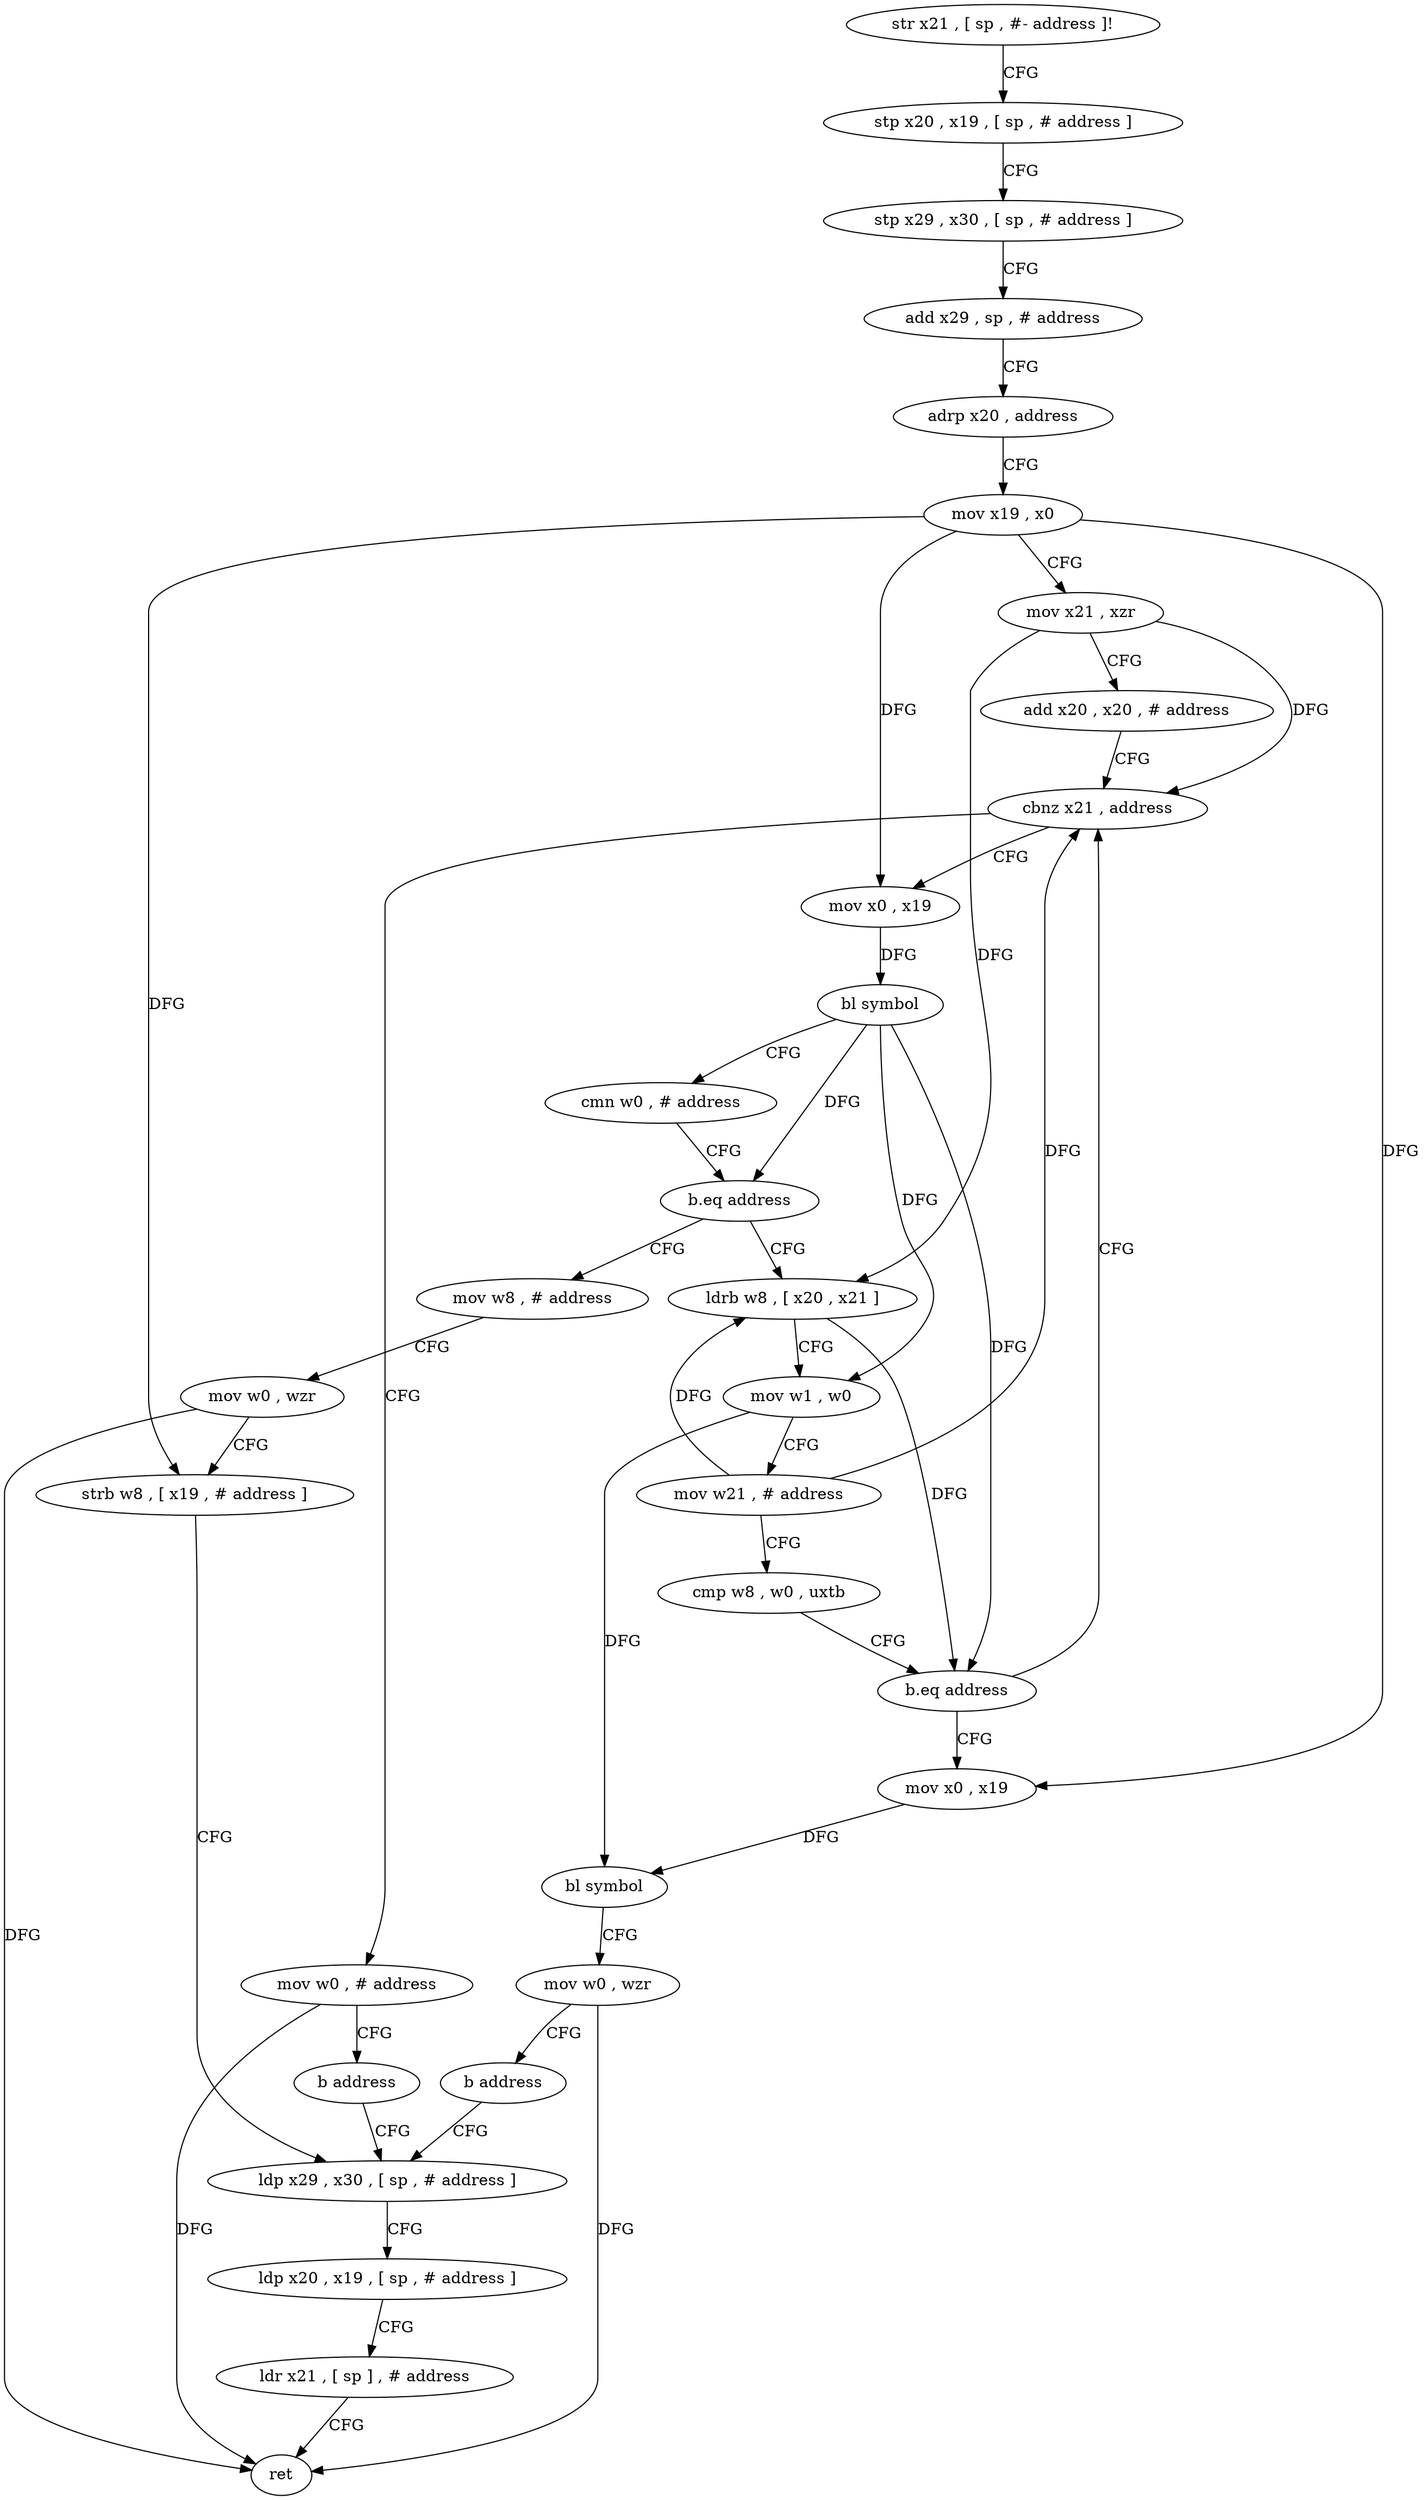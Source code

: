 digraph "func" {
"97476" [label = "str x21 , [ sp , #- address ]!" ]
"97480" [label = "stp x20 , x19 , [ sp , # address ]" ]
"97484" [label = "stp x29 , x30 , [ sp , # address ]" ]
"97488" [label = "add x29 , sp , # address" ]
"97492" [label = "adrp x20 , address" ]
"97496" [label = "mov x19 , x0" ]
"97500" [label = "mov x21 , xzr" ]
"97504" [label = "add x20 , x20 , # address" ]
"97508" [label = "cbnz x21 , address" ]
"97564" [label = "mov w0 , # address" ]
"97568" [label = "b address" ]
"97584" [label = "ldp x29 , x30 , [ sp , # address ]" ]
"97512" [label = "mov x0 , x19" ]
"97516" [label = "bl symbol" ]
"97520" [label = "cmn w0 , # address" ]
"97524" [label = "b.eq address" ]
"97572" [label = "mov w8 , # address" ]
"97528" [label = "ldrb w8 , [ x20 , x21 ]" ]
"97588" [label = "ldp x20 , x19 , [ sp , # address ]" ]
"97592" [label = "ldr x21 , [ sp ] , # address" ]
"97596" [label = "ret" ]
"97576" [label = "mov w0 , wzr" ]
"97580" [label = "strb w8 , [ x19 , # address ]" ]
"97532" [label = "mov w1 , w0" ]
"97536" [label = "mov w21 , # address" ]
"97540" [label = "cmp w8 , w0 , uxtb" ]
"97544" [label = "b.eq address" ]
"97548" [label = "mov x0 , x19" ]
"97552" [label = "bl symbol" ]
"97556" [label = "mov w0 , wzr" ]
"97560" [label = "b address" ]
"97476" -> "97480" [ label = "CFG" ]
"97480" -> "97484" [ label = "CFG" ]
"97484" -> "97488" [ label = "CFG" ]
"97488" -> "97492" [ label = "CFG" ]
"97492" -> "97496" [ label = "CFG" ]
"97496" -> "97500" [ label = "CFG" ]
"97496" -> "97512" [ label = "DFG" ]
"97496" -> "97580" [ label = "DFG" ]
"97496" -> "97548" [ label = "DFG" ]
"97500" -> "97504" [ label = "CFG" ]
"97500" -> "97508" [ label = "DFG" ]
"97500" -> "97528" [ label = "DFG" ]
"97504" -> "97508" [ label = "CFG" ]
"97508" -> "97564" [ label = "CFG" ]
"97508" -> "97512" [ label = "CFG" ]
"97564" -> "97568" [ label = "CFG" ]
"97564" -> "97596" [ label = "DFG" ]
"97568" -> "97584" [ label = "CFG" ]
"97584" -> "97588" [ label = "CFG" ]
"97512" -> "97516" [ label = "DFG" ]
"97516" -> "97520" [ label = "CFG" ]
"97516" -> "97524" [ label = "DFG" ]
"97516" -> "97532" [ label = "DFG" ]
"97516" -> "97544" [ label = "DFG" ]
"97520" -> "97524" [ label = "CFG" ]
"97524" -> "97572" [ label = "CFG" ]
"97524" -> "97528" [ label = "CFG" ]
"97572" -> "97576" [ label = "CFG" ]
"97528" -> "97532" [ label = "CFG" ]
"97528" -> "97544" [ label = "DFG" ]
"97588" -> "97592" [ label = "CFG" ]
"97592" -> "97596" [ label = "CFG" ]
"97576" -> "97580" [ label = "CFG" ]
"97576" -> "97596" [ label = "DFG" ]
"97580" -> "97584" [ label = "CFG" ]
"97532" -> "97536" [ label = "CFG" ]
"97532" -> "97552" [ label = "DFG" ]
"97536" -> "97540" [ label = "CFG" ]
"97536" -> "97508" [ label = "DFG" ]
"97536" -> "97528" [ label = "DFG" ]
"97540" -> "97544" [ label = "CFG" ]
"97544" -> "97508" [ label = "CFG" ]
"97544" -> "97548" [ label = "CFG" ]
"97548" -> "97552" [ label = "DFG" ]
"97552" -> "97556" [ label = "CFG" ]
"97556" -> "97560" [ label = "CFG" ]
"97556" -> "97596" [ label = "DFG" ]
"97560" -> "97584" [ label = "CFG" ]
}
